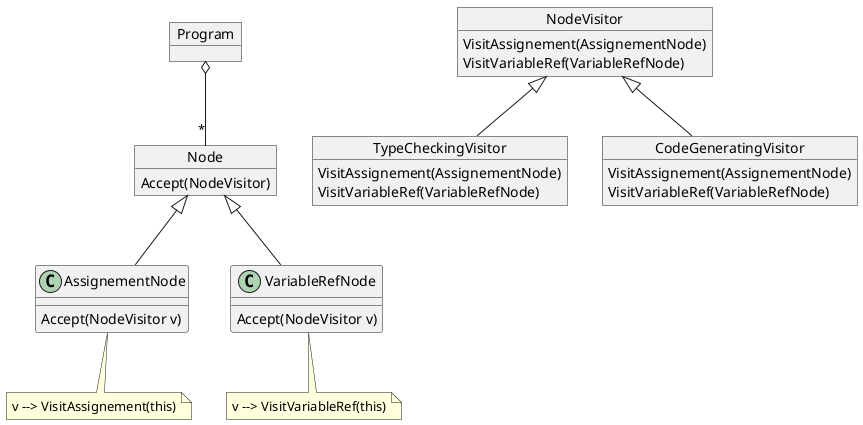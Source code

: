 @startuml
object Program

object Node {
  Accept(NodeVisitor)
}

note "v --> VisitAssignement(this)" as N1
AssignementNode .. N1
object AssignementNode{
  Accept(NodeVisitor v)
}

note "v --> VisitVariableRef(this)" as N2
VariableRefNode .. N2
object VariableRefNode{
  Accept(NodeVisitor v)
}

Program o-- "*" Node
Node <|-- AssignementNode
Node <|-- VariableRefNode

object NodeVisitor {
  VisitAssignement(AssignementNode)
  VisitVariableRef(VariableRefNode)
}

object TypeCheckingVisitor {
  VisitAssignement(AssignementNode)
  VisitVariableRef(VariableRefNode)
}

object CodeGeneratingVisitor {
  VisitAssignement(AssignementNode)
  VisitVariableRef(VariableRefNode)
}

NodeVisitor <|-- TypeCheckingVisitor
NodeVisitor <|-- CodeGeneratingVisitor
@enduml